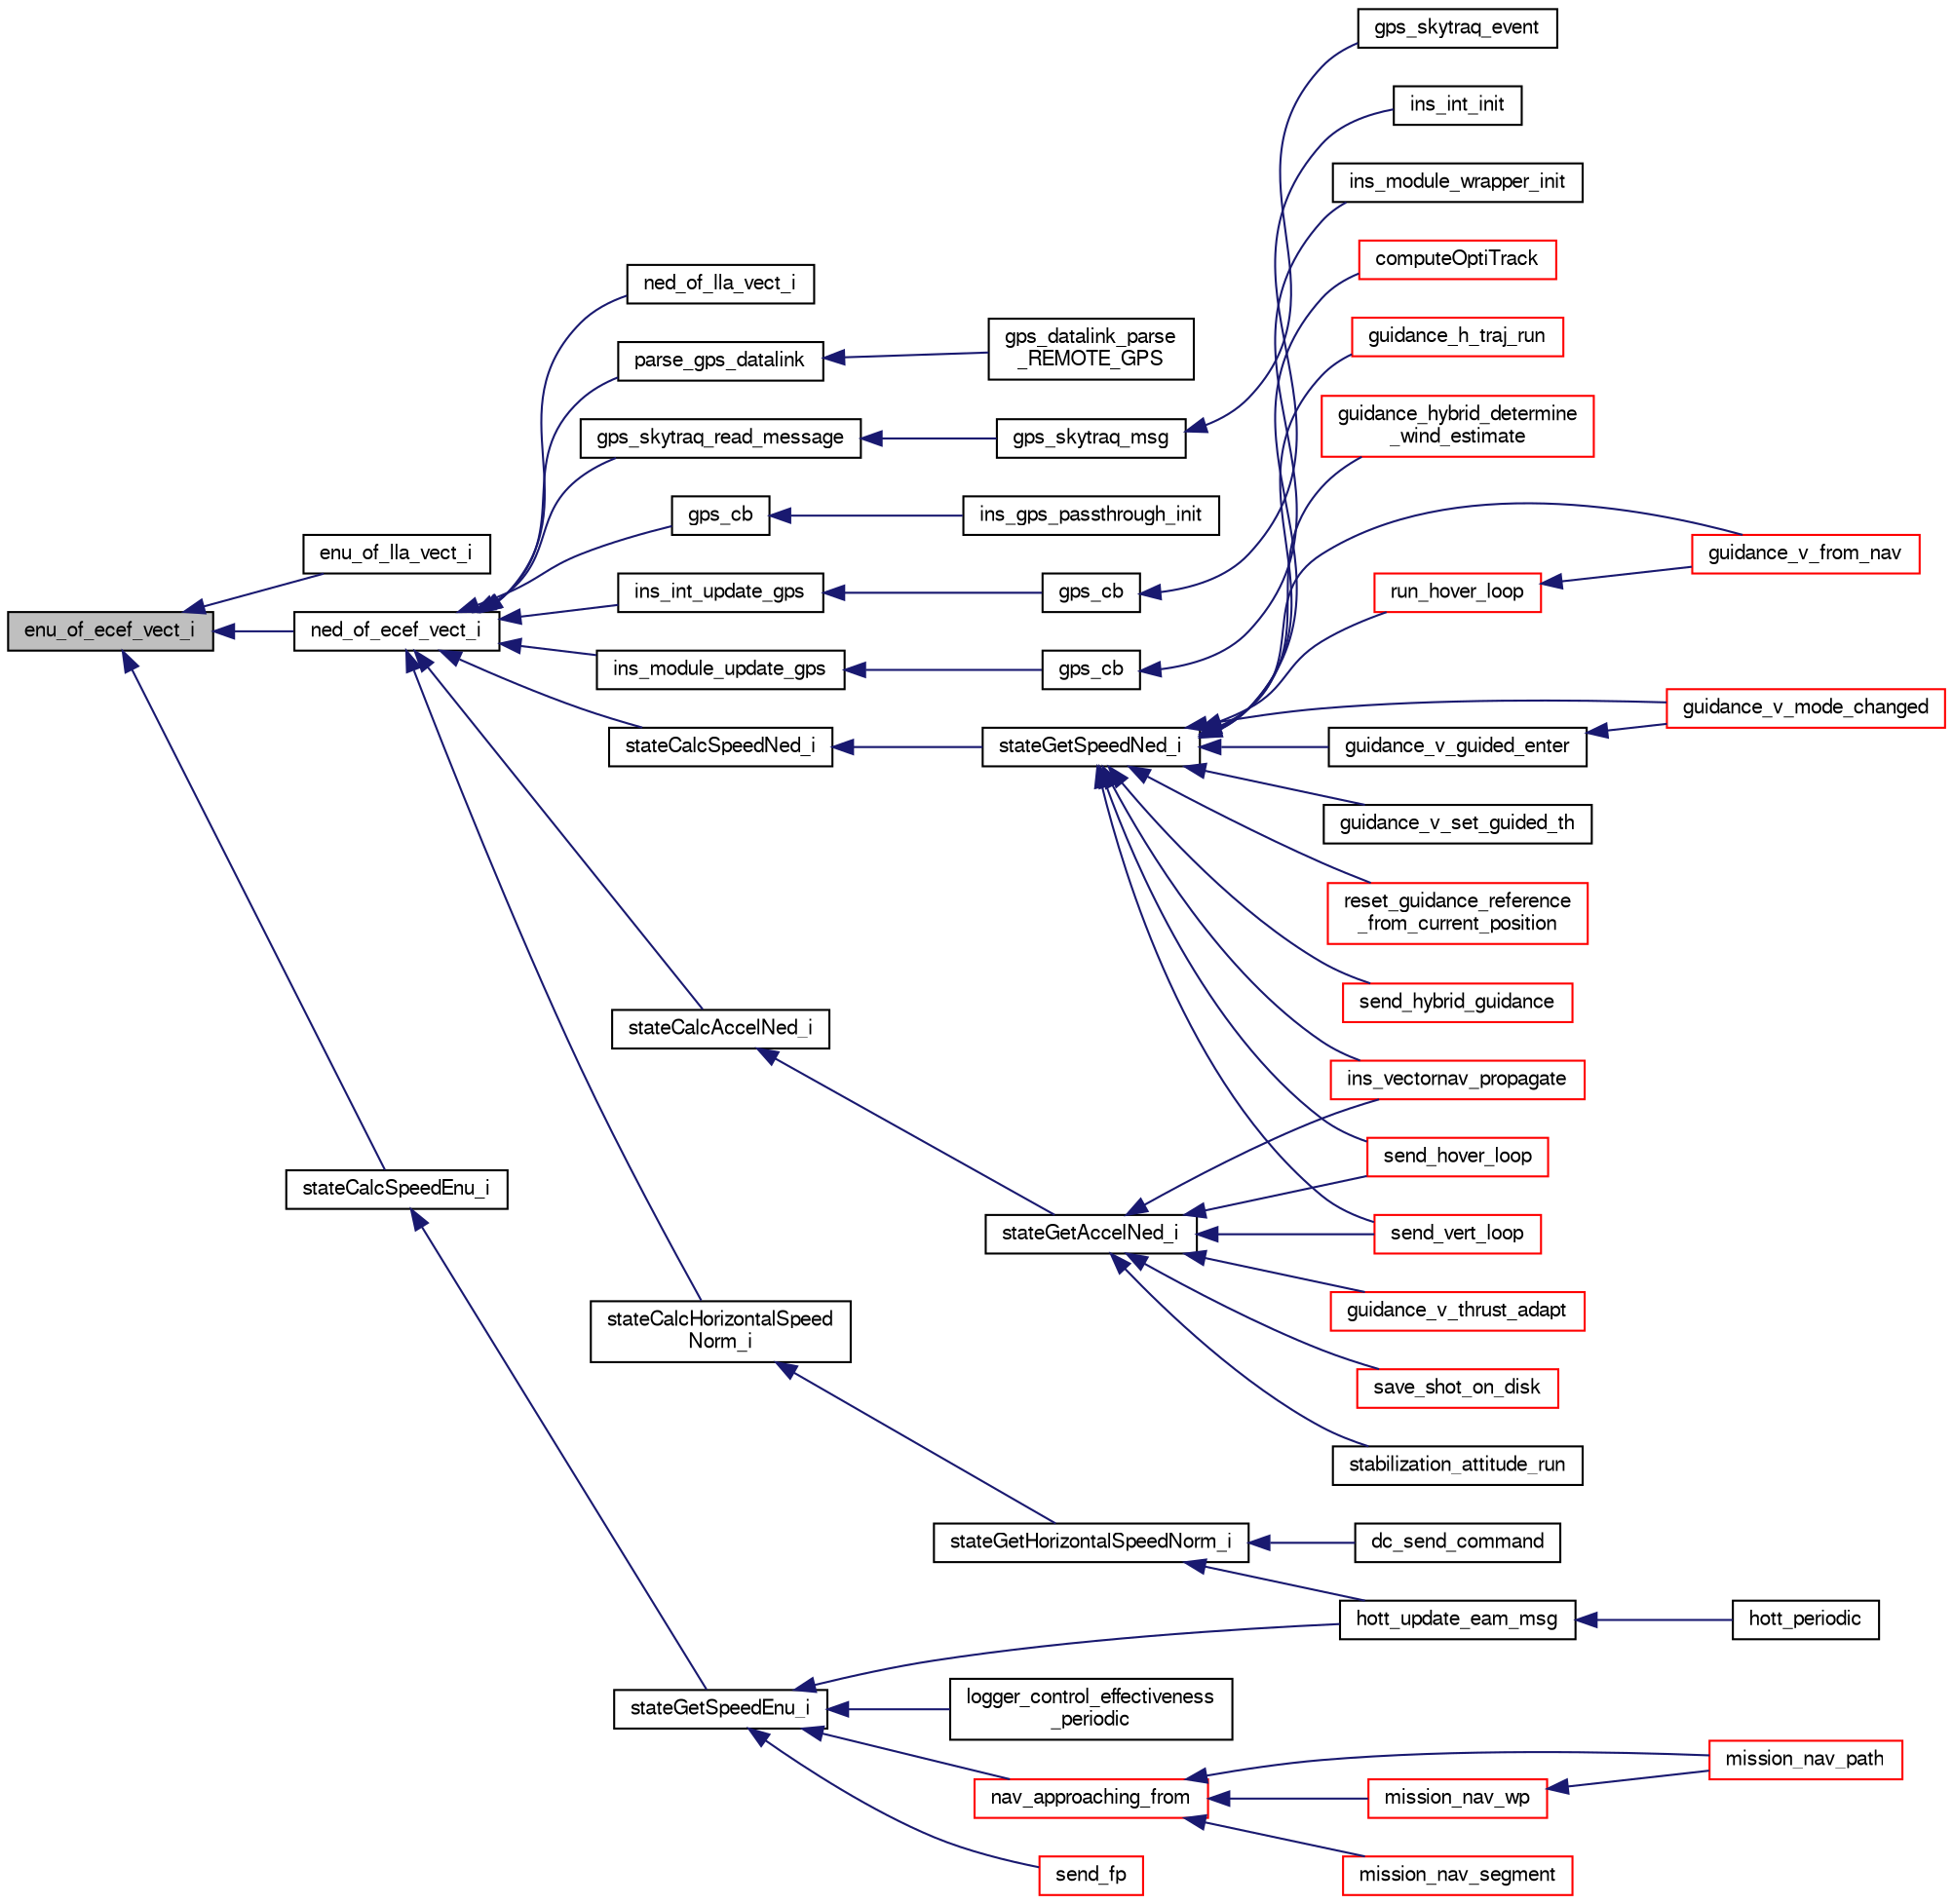 digraph "enu_of_ecef_vect_i"
{
  edge [fontname="FreeSans",fontsize="10",labelfontname="FreeSans",labelfontsize="10"];
  node [fontname="FreeSans",fontsize="10",shape=record];
  rankdir="LR";
  Node1 [label="enu_of_ecef_vect_i",height=0.2,width=0.4,color="black", fillcolor="grey75", style="filled", fontcolor="black"];
  Node1 -> Node2 [dir="back",color="midnightblue",fontsize="10",style="solid",fontname="FreeSans"];
  Node2 [label="enu_of_lla_vect_i",height=0.2,width=0.4,color="black", fillcolor="white", style="filled",URL="$group__math__geodetic__int.html#ga5a24d340ac59b50eff6dc23a5102ea96"];
  Node1 -> Node3 [dir="back",color="midnightblue",fontsize="10",style="solid",fontname="FreeSans"];
  Node3 [label="ned_of_ecef_vect_i",height=0.2,width=0.4,color="black", fillcolor="white", style="filled",URL="$group__math__geodetic__int.html#gab4eda479f4c01e96082d8a352f16cfea",tooltip="Rotate a vector from ECEF to NED. "];
  Node3 -> Node4 [dir="back",color="midnightblue",fontsize="10",style="solid",fontname="FreeSans"];
  Node4 [label="ned_of_lla_vect_i",height=0.2,width=0.4,color="black", fillcolor="white", style="filled",URL="$group__math__geodetic__int.html#ga58243b878d6c96d0bbbae0cc1950da75"];
  Node3 -> Node5 [dir="back",color="midnightblue",fontsize="10",style="solid",fontname="FreeSans"];
  Node5 [label="parse_gps_datalink",height=0.2,width=0.4,color="black", fillcolor="white", style="filled",URL="$gps__datalink_8c.html#acf0d0a2f2aabd5cd4c83a13af96466f3",tooltip="Parse the REMOTE_GPS datalink packet. "];
  Node5 -> Node6 [dir="back",color="midnightblue",fontsize="10",style="solid",fontname="FreeSans"];
  Node6 [label="gps_datalink_parse\l_REMOTE_GPS",height=0.2,width=0.4,color="black", fillcolor="white", style="filled",URL="$gps__datalink_8h.html#a217a35f230e3154843b789ea864ac86c"];
  Node3 -> Node7 [dir="back",color="midnightblue",fontsize="10",style="solid",fontname="FreeSans"];
  Node7 [label="gps_skytraq_read_message",height=0.2,width=0.4,color="black", fillcolor="white", style="filled",URL="$gps__skytraq_8c.html#a82455efa55f2f00f1ab1524b9f82dc1d"];
  Node7 -> Node8 [dir="back",color="midnightblue",fontsize="10",style="solid",fontname="FreeSans"];
  Node8 [label="gps_skytraq_msg",height=0.2,width=0.4,color="black", fillcolor="white", style="filled",URL="$gps__skytraq_8c.html#a9480384f1c4dd5c8ff24fb7989dbe194"];
  Node8 -> Node9 [dir="back",color="midnightblue",fontsize="10",style="solid",fontname="FreeSans"];
  Node9 [label="gps_skytraq_event",height=0.2,width=0.4,color="black", fillcolor="white", style="filled",URL="$gps__skytraq_8h.html#a7b24ce985ade2631c7aa2ac72d643a43"];
  Node3 -> Node10 [dir="back",color="midnightblue",fontsize="10",style="solid",fontname="FreeSans"];
  Node10 [label="gps_cb",height=0.2,width=0.4,color="black", fillcolor="white", style="filled",URL="$ins__gps__passthrough_8c.html#a1c1656ce80fe1f1ad49fea691164dbf8"];
  Node10 -> Node11 [dir="back",color="midnightblue",fontsize="10",style="solid",fontname="FreeSans"];
  Node11 [label="ins_gps_passthrough_init",height=0.2,width=0.4,color="black", fillcolor="white", style="filled",URL="$ins__gps__passthrough_8h.html#a65b4389487e1468dd9245eacf2ce07b3"];
  Node3 -> Node12 [dir="back",color="midnightblue",fontsize="10",style="solid",fontname="FreeSans"];
  Node12 [label="ins_int_update_gps",height=0.2,width=0.4,color="black", fillcolor="white", style="filled",URL="$ins__int_8h.html#a54df8c17ccf7a20d6ca09ad0b8f45db3"];
  Node12 -> Node13 [dir="back",color="midnightblue",fontsize="10",style="solid",fontname="FreeSans"];
  Node13 [label="gps_cb",height=0.2,width=0.4,color="black", fillcolor="white", style="filled",URL="$ins__int_8c.html#a1c1656ce80fe1f1ad49fea691164dbf8"];
  Node13 -> Node14 [dir="back",color="midnightblue",fontsize="10",style="solid",fontname="FreeSans"];
  Node14 [label="ins_int_init",height=0.2,width=0.4,color="black", fillcolor="white", style="filled",URL="$ins__int_8h.html#a6f47e4e65f9697a961c3bef79e9029e4"];
  Node3 -> Node15 [dir="back",color="midnightblue",fontsize="10",style="solid",fontname="FreeSans"];
  Node15 [label="ins_module_update_gps",height=0.2,width=0.4,color="black", fillcolor="white", style="filled",URL="$ins__skeleton_8h.html#a100e42fb6d9efadca6cf81fbd5d57103"];
  Node15 -> Node16 [dir="back",color="midnightblue",fontsize="10",style="solid",fontname="FreeSans"];
  Node16 [label="gps_cb",height=0.2,width=0.4,color="black", fillcolor="white", style="filled",URL="$ins__skeleton_8c.html#a1c1656ce80fe1f1ad49fea691164dbf8"];
  Node16 -> Node17 [dir="back",color="midnightblue",fontsize="10",style="solid",fontname="FreeSans"];
  Node17 [label="ins_module_wrapper_init",height=0.2,width=0.4,color="black", fillcolor="white", style="filled",URL="$ins__skeleton_8h.html#a36545e3f7b1233bb331ff0952d01a9bc"];
  Node3 -> Node18 [dir="back",color="midnightblue",fontsize="10",style="solid",fontname="FreeSans"];
  Node18 [label="stateCalcSpeedNed_i",height=0.2,width=0.4,color="black", fillcolor="white", style="filled",URL="$group__state__velocity.html#gaefc74e9c1a2033ec07959a2fde629bd5"];
  Node18 -> Node19 [dir="back",color="midnightblue",fontsize="10",style="solid",fontname="FreeSans"];
  Node19 [label="stateGetSpeedNed_i",height=0.2,width=0.4,color="black", fillcolor="white", style="filled",URL="$group__state__velocity.html#gaed641b0c36e2ad2407a97be88ec2506c",tooltip="Get ground speed in local NED coordinates (int). "];
  Node19 -> Node20 [dir="back",color="midnightblue",fontsize="10",style="solid",fontname="FreeSans"];
  Node20 [label="computeOptiTrack",height=0.2,width=0.4,color="red", fillcolor="white", style="filled",URL="$optical__flow__hover_8c.html#a04b77d27bd41ebc387425f8ea0d1166b",tooltip="Get the desired Euler angles for optitrack stabilization. "];
  Node19 -> Node21 [dir="back",color="midnightblue",fontsize="10",style="solid",fontname="FreeSans"];
  Node21 [label="guidance_h_traj_run",height=0.2,width=0.4,color="red", fillcolor="white", style="filled",URL="$rotorcraft_2guidance_2guidance__h_8c.html#a8e62f2d5d3bf28402b1c4297a5270c56"];
  Node19 -> Node22 [dir="back",color="midnightblue",fontsize="10",style="solid",fontname="FreeSans"];
  Node22 [label="guidance_hybrid_determine\l_wind_estimate",height=0.2,width=0.4,color="red", fillcolor="white", style="filled",URL="$guidance__hybrid_8h.html#a7c2b462cc2bcef67834d8730c955e339",tooltip="Description. "];
  Node19 -> Node23 [dir="back",color="midnightblue",fontsize="10",style="solid",fontname="FreeSans"];
  Node23 [label="guidance_v_from_nav",height=0.2,width=0.4,color="red", fillcolor="white", style="filled",URL="$rotorcraft_2guidance_2guidance__v_8h.html#adee3e8feda47516b9c7ccbb1b97daaf6",tooltip="Set guidance setpoint from NAV and run hover loop. "];
  Node19 -> Node24 [dir="back",color="midnightblue",fontsize="10",style="solid",fontname="FreeSans"];
  Node24 [label="guidance_v_guided_enter",height=0.2,width=0.4,color="black", fillcolor="white", style="filled",URL="$rotorcraft_2guidance_2guidance__v_8h.html#a726df520277832e62c3f28e00518394b",tooltip="Enter GUIDED mode control. "];
  Node24 -> Node25 [dir="back",color="midnightblue",fontsize="10",style="solid",fontname="FreeSans"];
  Node25 [label="guidance_v_mode_changed",height=0.2,width=0.4,color="red", fillcolor="white", style="filled",URL="$rotorcraft_2guidance_2guidance__v_8h.html#ac24445848e497e9b0da2913cecb0db73"];
  Node19 -> Node25 [dir="back",color="midnightblue",fontsize="10",style="solid",fontname="FreeSans"];
  Node19 -> Node26 [dir="back",color="midnightblue",fontsize="10",style="solid",fontname="FreeSans"];
  Node26 [label="guidance_v_set_guided_th",height=0.2,width=0.4,color="black", fillcolor="white", style="filled",URL="$rotorcraft_2guidance_2guidance__v_8h.html#a5505b1866cb6b0cd1f3bc6b309a2964f"];
  Node19 -> Node27 [dir="back",color="midnightblue",fontsize="10",style="solid",fontname="FreeSans"];
  Node27 [label="ins_vectornav_propagate",height=0.2,width=0.4,color="red", fillcolor="white", style="filled",URL="$ins__vectornav_8h.html#a5e1e0a3cd2eead4dc89bec75e33e5618",tooltip="Propagate the received states into the vehicle state machine. "];
  Node19 -> Node28 [dir="back",color="midnightblue",fontsize="10",style="solid",fontname="FreeSans"];
  Node28 [label="reset_guidance_reference\l_from_current_position",height=0.2,width=0.4,color="red", fillcolor="white", style="filled",URL="$rotorcraft_2guidance_2guidance__h_8c.html#ad9bd6447dd5cea00192adfbbf5a30cd5"];
  Node19 -> Node29 [dir="back",color="midnightblue",fontsize="10",style="solid",fontname="FreeSans"];
  Node29 [label="run_hover_loop",height=0.2,width=0.4,color="red", fillcolor="white", style="filled",URL="$rotorcraft_2guidance_2guidance__v_8h.html#add8143296d90990e7c8da2e1c67c6e62"];
  Node29 -> Node23 [dir="back",color="midnightblue",fontsize="10",style="solid",fontname="FreeSans"];
  Node19 -> Node30 [dir="back",color="midnightblue",fontsize="10",style="solid",fontname="FreeSans"];
  Node30 [label="send_hover_loop",height=0.2,width=0.4,color="red", fillcolor="white", style="filled",URL="$rotorcraft_2guidance_2guidance__h_8c.html#a201cd650d5a492b4c0fc3397f97a95c1"];
  Node19 -> Node31 [dir="back",color="midnightblue",fontsize="10",style="solid",fontname="FreeSans"];
  Node31 [label="send_hybrid_guidance",height=0.2,width=0.4,color="red", fillcolor="white", style="filled",URL="$guidance__hybrid_8c.html#a4d9863cd167e7a386e17fcc61693b15c"];
  Node19 -> Node32 [dir="back",color="midnightblue",fontsize="10",style="solid",fontname="FreeSans"];
  Node32 [label="send_vert_loop",height=0.2,width=0.4,color="red", fillcolor="white", style="filled",URL="$rotorcraft_2guidance_2guidance__v_8c.html#a7e8c6f0d135e50d0eb256cad00bb9dcf"];
  Node3 -> Node33 [dir="back",color="midnightblue",fontsize="10",style="solid",fontname="FreeSans"];
  Node33 [label="stateCalcHorizontalSpeed\lNorm_i",height=0.2,width=0.4,color="black", fillcolor="white", style="filled",URL="$group__state__velocity.html#gaa0a543aa37e93fe32b4d7d4312ef5f2b"];
  Node33 -> Node34 [dir="back",color="midnightblue",fontsize="10",style="solid",fontname="FreeSans"];
  Node34 [label="stateGetHorizontalSpeedNorm_i",height=0.2,width=0.4,color="black", fillcolor="white", style="filled",URL="$group__state__velocity.html#gafb59e9bd904a64a08bf4413a84fb6859",tooltip="Get norm of horizontal ground speed (int). "];
  Node34 -> Node35 [dir="back",color="midnightblue",fontsize="10",style="solid",fontname="FreeSans"];
  Node35 [label="dc_send_command",height=0.2,width=0.4,color="black", fillcolor="white", style="filled",URL="$uart__cam__ctrl_8c.html#a833f16388be36136f5d7d173200d5e95",tooltip="Send Command To Camera. "];
  Node34 -> Node36 [dir="back",color="midnightblue",fontsize="10",style="solid",fontname="FreeSans"];
  Node36 [label="hott_update_eam_msg",height=0.2,width=0.4,color="black", fillcolor="white", style="filled",URL="$hott__eam_8h.html#a35e5d6a8530dfc81c2402694e03ea334"];
  Node36 -> Node37 [dir="back",color="midnightblue",fontsize="10",style="solid",fontname="FreeSans"];
  Node37 [label="hott_periodic",height=0.2,width=0.4,color="black", fillcolor="white", style="filled",URL="$hott_2hott_8h.html#af9ecdbaed8d1ef59e40fba97cbe0b6ac"];
  Node3 -> Node38 [dir="back",color="midnightblue",fontsize="10",style="solid",fontname="FreeSans"];
  Node38 [label="stateCalcAccelNed_i",height=0.2,width=0.4,color="black", fillcolor="white", style="filled",URL="$group__state__acceleration.html#ga48146adcdcd09bb704335795c6624ad8"];
  Node38 -> Node39 [dir="back",color="midnightblue",fontsize="10",style="solid",fontname="FreeSans"];
  Node39 [label="stateGetAccelNed_i",height=0.2,width=0.4,color="black", fillcolor="white", style="filled",URL="$group__state__acceleration.html#gab55b482bd9fe875141bafd34beda8bb4",tooltip="Get acceleration in NED coordinates (int). "];
  Node39 -> Node40 [dir="back",color="midnightblue",fontsize="10",style="solid",fontname="FreeSans"];
  Node40 [label="guidance_v_thrust_adapt",height=0.2,width=0.4,color="red", fillcolor="white", style="filled",URL="$rotorcraft_2guidance_2guidance__v_8h.html#a0f2c0608e9949e1d68952c3491a30a83"];
  Node39 -> Node27 [dir="back",color="midnightblue",fontsize="10",style="solid",fontname="FreeSans"];
  Node39 -> Node41 [dir="back",color="midnightblue",fontsize="10",style="solid",fontname="FreeSans"];
  Node41 [label="save_shot_on_disk",height=0.2,width=0.4,color="red", fillcolor="white", style="filled",URL="$video__usb__logger_8c.html#abc8ecf0e87a6e3a49488238acc2ceee8"];
  Node39 -> Node30 [dir="back",color="midnightblue",fontsize="10",style="solid",fontname="FreeSans"];
  Node39 -> Node32 [dir="back",color="midnightblue",fontsize="10",style="solid",fontname="FreeSans"];
  Node39 -> Node42 [dir="back",color="midnightblue",fontsize="10",style="solid",fontname="FreeSans"];
  Node42 [label="stabilization_attitude_run",height=0.2,width=0.4,color="black", fillcolor="white", style="filled",URL="$stabilization__attitude__heli__indi_8c.html#add1138c9aae1adaafdb42ddf2f0c039a"];
  Node1 -> Node43 [dir="back",color="midnightblue",fontsize="10",style="solid",fontname="FreeSans"];
  Node43 [label="stateCalcSpeedEnu_i",height=0.2,width=0.4,color="black", fillcolor="white", style="filled",URL="$group__state__velocity.html#gac5705ba421760a77d8a4e7eab67a8f73"];
  Node43 -> Node44 [dir="back",color="midnightblue",fontsize="10",style="solid",fontname="FreeSans"];
  Node44 [label="stateGetSpeedEnu_i",height=0.2,width=0.4,color="black", fillcolor="white", style="filled",URL="$group__state__velocity.html#ga1a409d27e4a63124d4386ec3466366ff",tooltip="Get ground speed in local ENU coordinates (int). "];
  Node44 -> Node36 [dir="back",color="midnightblue",fontsize="10",style="solid",fontname="FreeSans"];
  Node44 -> Node45 [dir="back",color="midnightblue",fontsize="10",style="solid",fontname="FreeSans"];
  Node45 [label="logger_control_effectiveness\l_periodic",height=0.2,width=0.4,color="black", fillcolor="white", style="filled",URL="$logger__control__effectiveness_8h.html#a34e7856739170b664a5dffcef7f4e5f1",tooltip="Log the values to file. "];
  Node44 -> Node46 [dir="back",color="midnightblue",fontsize="10",style="solid",fontname="FreeSans"];
  Node46 [label="nav_approaching_from",height=0.2,width=0.4,color="red", fillcolor="white", style="filled",URL="$rotorcraft_2navigation_8h.html#aaf9918ecc77bfcd04db5946530d1f9b7",tooltip="Proximity tests on approaching a wp. "];
  Node46 -> Node47 [dir="back",color="midnightblue",fontsize="10",style="solid",fontname="FreeSans"];
  Node47 [label="mission_nav_path",height=0.2,width=0.4,color="red", fillcolor="white", style="filled",URL="$mission__rotorcraft__nav_8c.html#aa8f5e01954042e24fc602d1de265a30f",tooltip="Navigation function along a path. "];
  Node46 -> Node48 [dir="back",color="midnightblue",fontsize="10",style="solid",fontname="FreeSans"];
  Node48 [label="mission_nav_segment",height=0.2,width=0.4,color="red", fillcolor="white", style="filled",URL="$mission__rotorcraft__nav_8c.html#a50f53f512b641bec8ae34365c7725720",tooltip="Navigation function along a segment. "];
  Node46 -> Node49 [dir="back",color="midnightblue",fontsize="10",style="solid",fontname="FreeSans"];
  Node49 [label="mission_nav_wp",height=0.2,width=0.4,color="red", fillcolor="white", style="filled",URL="$mission__rotorcraft__nav_8c.html#a2ce7f755e1c5f7c9d6bf77ee9157dda8",tooltip="Navigation function to a single waypoint. "];
  Node49 -> Node47 [dir="back",color="midnightblue",fontsize="10",style="solid",fontname="FreeSans"];
  Node44 -> Node50 [dir="back",color="midnightblue",fontsize="10",style="solid",fontname="FreeSans"];
  Node50 [label="send_fp",height=0.2,width=0.4,color="red", fillcolor="white", style="filled",URL="$rotorcraft_2autopilot__firmware_8c.html#acaec1d6d2a2c682a3236c28974830807"];
}
